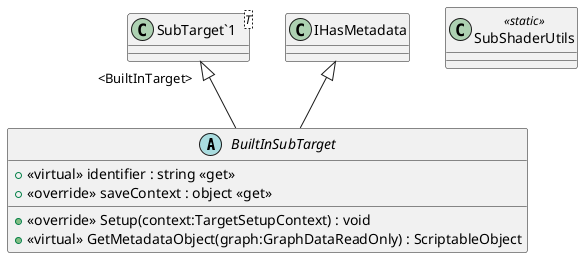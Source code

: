 @startuml
abstract class BuiltInSubTarget {
    + <<override>> Setup(context:TargetSetupContext) : void
    + <<virtual>> identifier : string <<get>>
    + <<virtual>> GetMetadataObject(graph:GraphDataReadOnly) : ScriptableObject
    + <<override>> saveContext : object <<get>>
}
class SubShaderUtils <<static>> {
}
class "SubTarget`1"<T> {
}
"SubTarget`1" "<BuiltInTarget>" <|-- BuiltInSubTarget
IHasMetadata <|-- BuiltInSubTarget
@enduml
